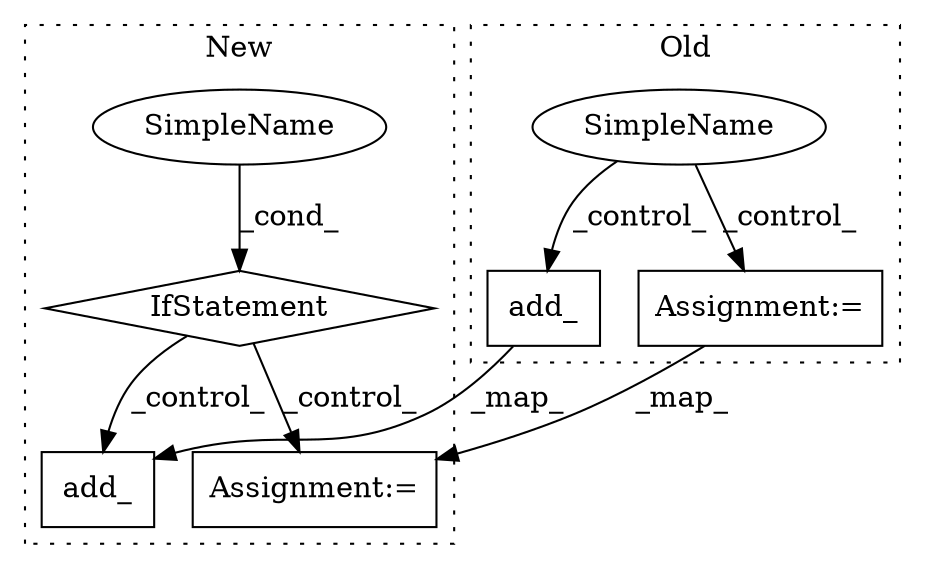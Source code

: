 digraph G {
subgraph cluster0 {
1 [label="add_" a="32" s="13991,14000" l="5,1" shape="box"];
5 [label="SimpleName" a="42" s="" l="" shape="ellipse"];
6 [label="Assignment:=" a="7" s="13920" l="1" shape="box"];
label = "Old";
style="dotted";
}
subgraph cluster1 {
2 [label="add_" a="32" s="14164,14173" l="5,1" shape="box"];
3 [label="IfStatement" a="25" s="14078,14098" l="4,2" shape="diamond"];
4 [label="SimpleName" a="42" s="" l="" shape="ellipse"];
7 [label="Assignment:=" a="7" s="14120" l="1" shape="box"];
label = "New";
style="dotted";
}
1 -> 2 [label="_map_"];
3 -> 2 [label="_control_"];
3 -> 7 [label="_control_"];
4 -> 3 [label="_cond_"];
5 -> 6 [label="_control_"];
5 -> 1 [label="_control_"];
6 -> 7 [label="_map_"];
}